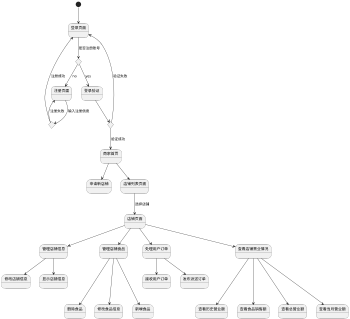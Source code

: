 @startuml
'https://plantuml.com/state-diagram

scale 350 width
[*] --> 登录页面
state c <<choice>>
state c1 <<choice>>
state c2 <<choice>>
登录页面 --> c :是否注册账号
c --> 注册页面 :no
注册页面 --> c2 :输入注册信息
c2 --> 登录页面 :注册成功
c2 --> 注册页面 :注册失败
c --> 登录验证 :yes
登录验证 --> c1
c1 --> 商家首页 :验证成功
c1 --> 登录页面 :验证失败

商家首页 --> 申请新店铺
商家首页 --> 店铺列表页面
店铺列表页面 --> 店铺页面 :选择店铺

店铺页面 --> 管理店铺信息
管理店铺信息 --> 显示店铺信息
管理店铺信息 --> 修改店铺信息

店铺页面 --> 管理店铺食品
管理店铺食品 ---> 修改食品信息
管理店铺食品 ---> 新增食品
管理店铺食品 ---> 删除食品

店铺页面 --> 处理用户订单
处理用户订单 --> 发布派送订单
处理用户订单 --> 接收用户订单

店铺页面 --> 查看店铺营业情况
查看店铺营业情况 ---> 查看食品销售额
查看店铺营业情况 ---> 查看总营业额
查看店铺营业情况 ---> 查看当月营业额
查看店铺营业情况 ---> 查看历史营业额

@enduml